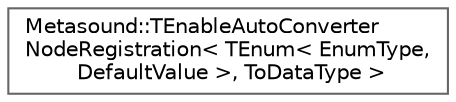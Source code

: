 digraph "Graphical Class Hierarchy"
{
 // INTERACTIVE_SVG=YES
 // LATEX_PDF_SIZE
  bgcolor="transparent";
  edge [fontname=Helvetica,fontsize=10,labelfontname=Helvetica,labelfontsize=10];
  node [fontname=Helvetica,fontsize=10,shape=box,height=0.2,width=0.4];
  rankdir="LR";
  Node0 [id="Node000000",label="Metasound::TEnableAutoConverter\lNodeRegistration\< TEnum\< EnumType,\l DefaultValue \>, ToDataType \>",height=0.2,width=0.4,color="grey40", fillcolor="white", style="filled",URL="$d6/d96/structMetasound_1_1TEnableAutoConverterNodeRegistration_3_01TEnum_3_01EnumType_00_01DefaultValue_01_4_00_01ToDataType_01_4.html",tooltip=" "];
}

